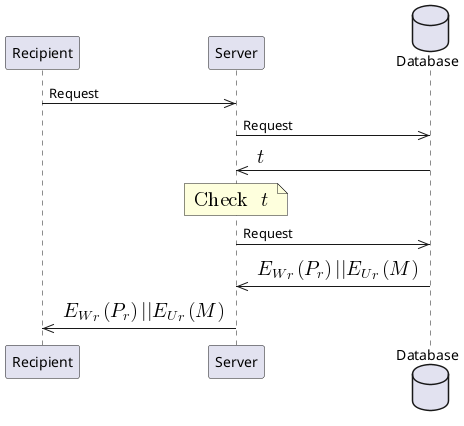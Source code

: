 @startuml
participant Recipient
participant Server
database Database

Recipient ->> Server: Request

Server ->> Database: Request
Database ->> Server: <math>t</math>

note over Server
  <math>"Check "t</math>
end note

Server ->> Database: Request
Database ->> Server: <math>E_W_r(P_r) || E_U_r(M) </math>
Server ->> Recipient: <math>E_W_r(P_r) || E_U_r(M) </math>
@enduml